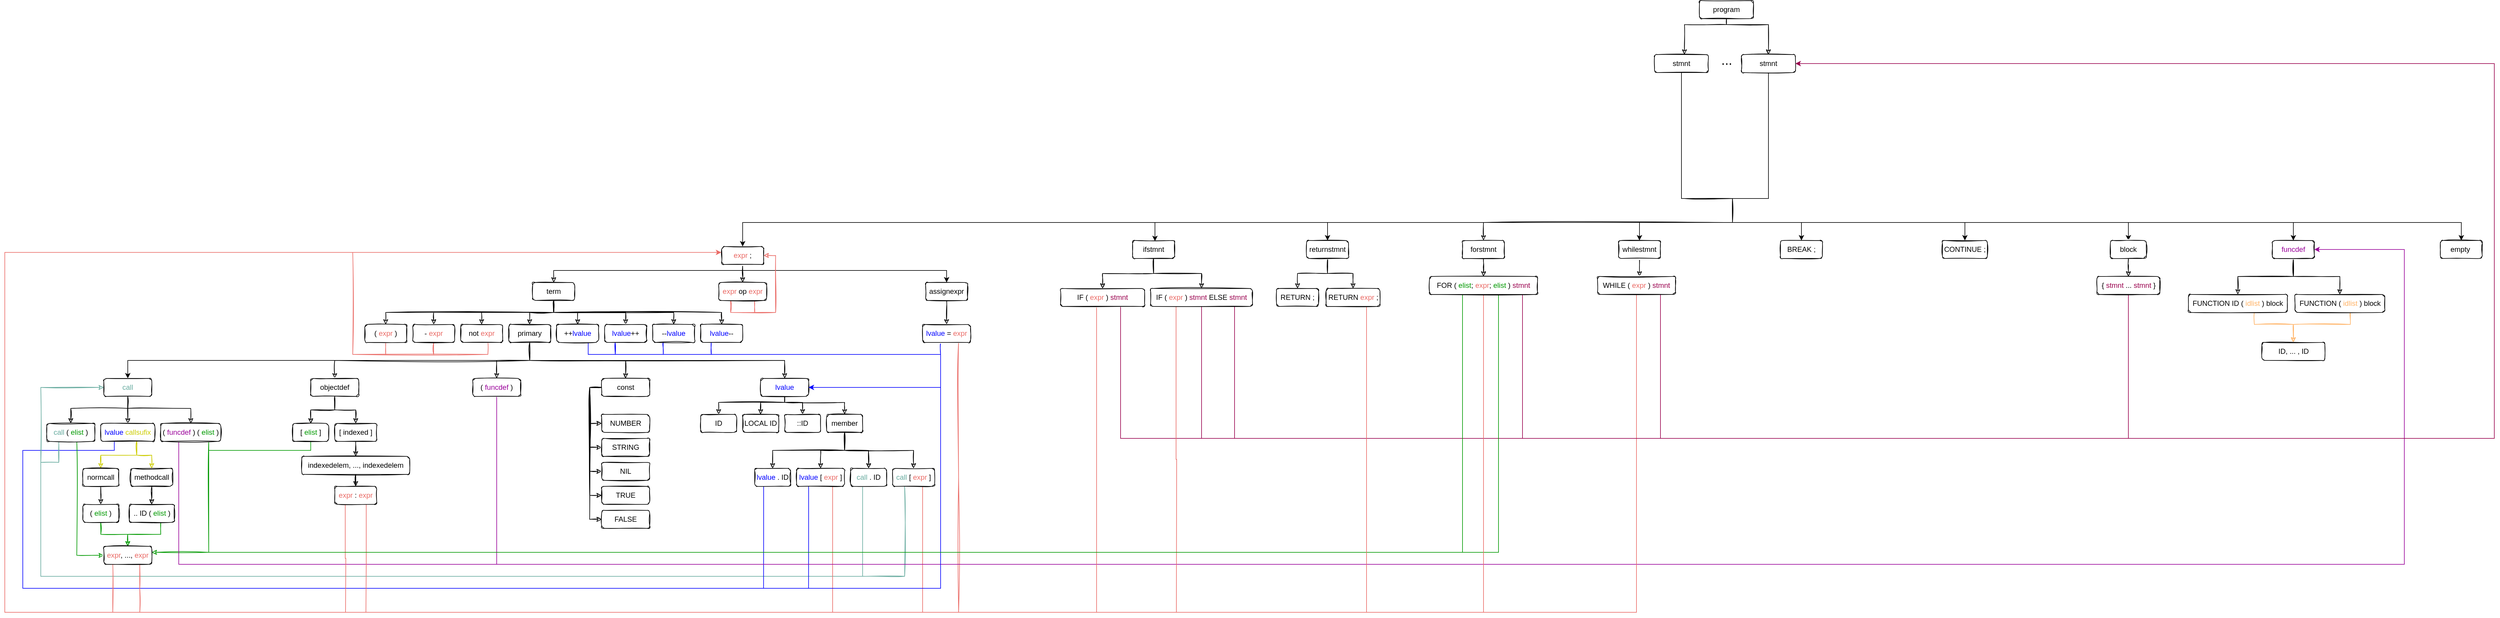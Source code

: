 <mxfile version="17.4.1" type="device"><diagram id="p8MgWfU3LA78x0pKJc8w" name="Page-1"><mxGraphModel dx="3250" dy="1381" grid="0" gridSize="10" guides="1" tooltips="1" connect="1" arrows="1" fold="1" page="0" pageScale="1" pageWidth="850" pageHeight="1100" background="none" math="0" shadow="0"><root><mxCell id="0"/><mxCell id="1" parent="0"/><mxCell id="R0ZSM7qvjjIsR51Y_YlI-4" style="edgeStyle=orthogonalEdgeStyle;rounded=0;orthogonalLoop=1;jettySize=auto;html=1;exitX=0.5;exitY=1;exitDx=0;exitDy=0;entryX=0.5;entryY=0;entryDx=0;entryDy=0;sketch=1;" parent="1" source="R0ZSM7qvjjIsR51Y_YlI-1" edge="1"><mxGeometry relative="1" as="geometry"><mxPoint x="840" y="-670" as="targetPoint"/><Array as="points"><mxPoint x="910" y="-720"/><mxPoint x="840" y="-720"/></Array></mxGeometry></mxCell><mxCell id="R0ZSM7qvjjIsR51Y_YlI-5" style="edgeStyle=orthogonalEdgeStyle;rounded=0;orthogonalLoop=1;jettySize=auto;html=1;entryX=0.5;entryY=0;entryDx=0;entryDy=0;sketch=1;" parent="1" source="R0ZSM7qvjjIsR51Y_YlI-1" target="R0ZSM7qvjjIsR51Y_YlI-3" edge="1"><mxGeometry relative="1" as="geometry"><Array as="points"><mxPoint x="910" y="-720"/><mxPoint x="980" y="-720"/></Array></mxGeometry></mxCell><mxCell id="R0ZSM7qvjjIsR51Y_YlI-1" value="program" style="rounded=1;whiteSpace=wrap;html=1;sketch=1;" parent="1" vertex="1"><mxGeometry x="865" y="-760" width="90" height="30" as="geometry"/></mxCell><mxCell id="R0ZSM7qvjjIsR51Y_YlI-7" style="edgeStyle=orthogonalEdgeStyle;rounded=0;orthogonalLoop=1;jettySize=auto;html=1;fontSize=22;entryX=0.533;entryY=0.036;entryDx=0;entryDy=0;entryPerimeter=0;" parent="1" target="R0ZSM7qvjjIsR51Y_YlI-18" edge="1"><mxGeometry relative="1" as="geometry"><mxPoint x="205" y="-380" as="targetPoint"/><mxPoint x="840" y="-430" as="sourcePoint"/><Array as="points"><mxPoint x="920" y="-430"/><mxPoint x="920" y="-390"/><mxPoint x="-43" y="-390"/></Array></mxGeometry></mxCell><mxCell id="R0ZSM7qvjjIsR51Y_YlI-21" style="edgeStyle=orthogonalEdgeStyle;rounded=0;orthogonalLoop=1;jettySize=auto;html=1;fontSize=22;entryX=0.5;entryY=0;entryDx=0;entryDy=0;" parent="1" target="R0ZSM7qvjjIsR51Y_YlI-17" edge="1"><mxGeometry relative="1" as="geometry"><mxPoint x="465" y="-380" as="targetPoint"/><mxPoint x="840" y="-430" as="sourcePoint"/><Array as="points"><mxPoint x="840" y="-430"/><mxPoint x="920" y="-430"/><mxPoint x="920" y="-390"/><mxPoint x="245" y="-390"/></Array></mxGeometry></mxCell><mxCell id="R0ZSM7qvjjIsR51Y_YlI-22" style="edgeStyle=orthogonalEdgeStyle;rounded=0;orthogonalLoop=1;jettySize=auto;html=1;entryX=0.5;entryY=0;entryDx=0;entryDy=0;fontSize=22;sketch=1;" parent="1" target="R0ZSM7qvjjIsR51Y_YlI-16" edge="1"><mxGeometry relative="1" as="geometry"><mxPoint x="840" y="-430" as="sourcePoint"/><Array as="points"><mxPoint x="840" y="-430"/><mxPoint x="920" y="-430"/><mxPoint x="920" y="-390"/><mxPoint x="505" y="-390"/></Array></mxGeometry></mxCell><mxCell id="R0ZSM7qvjjIsR51Y_YlI-23" style="edgeStyle=orthogonalEdgeStyle;rounded=0;orthogonalLoop=1;jettySize=auto;html=1;entryX=0.5;entryY=0;entryDx=0;entryDy=0;fontSize=22;exitX=0.5;exitY=1;exitDx=0;exitDy=0;" parent="1" source="R0ZSM7qvjjIsR51Y_YlI-2" target="R0ZSM7qvjjIsR51Y_YlI-15" edge="1"><mxGeometry relative="1" as="geometry"><mxPoint x="400" y="-440" as="sourcePoint"/><Array as="points"><mxPoint x="835" y="-430"/><mxPoint x="920" y="-430"/><mxPoint x="920" y="-390"/><mxPoint x="765" y="-390"/></Array></mxGeometry></mxCell><mxCell id="R0ZSM7qvjjIsR51Y_YlI-2" value="stmnt" style="rounded=1;whiteSpace=wrap;html=1;sketch=1;" parent="1" vertex="1"><mxGeometry x="790" y="-670" width="90" height="30" as="geometry"/></mxCell><mxCell id="R0ZSM7qvjjIsR51Y_YlI-8" style="edgeStyle=orthogonalEdgeStyle;rounded=0;orthogonalLoop=1;jettySize=auto;html=1;fontSize=22;entryX=0.5;entryY=0;entryDx=0;entryDy=0;" parent="1" source="R0ZSM7qvjjIsR51Y_YlI-3" target="R0ZSM7qvjjIsR51Y_YlI-9" edge="1"><mxGeometry relative="1" as="geometry"><mxPoint x="150" y="-380" as="targetPoint"/><Array as="points"><mxPoint x="980" y="-430"/><mxPoint x="920" y="-430"/><mxPoint x="920" y="-390"/><mxPoint x="-730" y="-390"/></Array></mxGeometry></mxCell><mxCell id="R0ZSM7qvjjIsR51Y_YlI-24" style="edgeStyle=orthogonalEdgeStyle;rounded=0;orthogonalLoop=1;jettySize=auto;html=1;entryX=0.5;entryY=0;entryDx=0;entryDy=0;fontSize=22;" parent="1" source="R0ZSM7qvjjIsR51Y_YlI-3" target="R0ZSM7qvjjIsR51Y_YlI-14" edge="1"><mxGeometry relative="1" as="geometry"><Array as="points"><mxPoint x="980" y="-430"/><mxPoint x="920" y="-430"/><mxPoint x="920" y="-390"/><mxPoint x="1035" y="-390"/></Array></mxGeometry></mxCell><mxCell id="R0ZSM7qvjjIsR51Y_YlI-25" style="edgeStyle=orthogonalEdgeStyle;rounded=0;orthogonalLoop=1;jettySize=auto;html=1;entryX=0.5;entryY=0;entryDx=0;entryDy=0;fontSize=22;" parent="1" source="R0ZSM7qvjjIsR51Y_YlI-3" target="R0ZSM7qvjjIsR51Y_YlI-13" edge="1"><mxGeometry relative="1" as="geometry"><Array as="points"><mxPoint x="980" y="-430"/><mxPoint x="920" y="-430"/><mxPoint x="920" y="-390"/><mxPoint x="1308" y="-390"/></Array></mxGeometry></mxCell><mxCell id="R0ZSM7qvjjIsR51Y_YlI-26" style="edgeStyle=orthogonalEdgeStyle;rounded=0;orthogonalLoop=1;jettySize=auto;html=1;entryX=0.5;entryY=0;entryDx=0;entryDy=0;fontSize=22;" parent="1" source="R0ZSM7qvjjIsR51Y_YlI-3" target="R0ZSM7qvjjIsR51Y_YlI-12" edge="1"><mxGeometry relative="1" as="geometry"><Array as="points"><mxPoint x="980" y="-430"/><mxPoint x="920" y="-430"/><mxPoint x="920" y="-390"/><mxPoint x="1580" y="-390"/></Array></mxGeometry></mxCell><mxCell id="R0ZSM7qvjjIsR51Y_YlI-27" style="edgeStyle=orthogonalEdgeStyle;rounded=0;orthogonalLoop=1;jettySize=auto;html=1;entryX=0.5;entryY=0;entryDx=0;entryDy=0;fontSize=22;" parent="1" source="R0ZSM7qvjjIsR51Y_YlI-3" target="R0ZSM7qvjjIsR51Y_YlI-11" edge="1"><mxGeometry relative="1" as="geometry"><Array as="points"><mxPoint x="980" y="-430"/><mxPoint x="920" y="-430"/><mxPoint x="920" y="-390"/><mxPoint x="2135" y="-390"/></Array></mxGeometry></mxCell><mxCell id="R0ZSM7qvjjIsR51Y_YlI-28" style="edgeStyle=orthogonalEdgeStyle;rounded=0;orthogonalLoop=1;jettySize=auto;html=1;fontSize=22;" parent="1" source="R0ZSM7qvjjIsR51Y_YlI-3" target="R0ZSM7qvjjIsR51Y_YlI-10" edge="1"><mxGeometry relative="1" as="geometry"><Array as="points"><mxPoint x="980" y="-430"/><mxPoint x="920" y="-430"/><mxPoint x="920" y="-390"/><mxPoint x="1855" y="-390"/></Array></mxGeometry></mxCell><mxCell id="R0ZSM7qvjjIsR51Y_YlI-3" value="stmnt" style="rounded=1;whiteSpace=wrap;html=1;sketch=1;" parent="1" vertex="1"><mxGeometry x="935" y="-670" width="90" height="30" as="geometry"/></mxCell><mxCell id="R0ZSM7qvjjIsR51Y_YlI-6" value="&lt;font style=&quot;font-size: 22px&quot;&gt;...&lt;/font&gt;" style="text;html=1;align=center;verticalAlign=middle;resizable=0;points=[];autosize=1;strokeColor=none;fillColor=none;sketch=1;" parent="1" vertex="1"><mxGeometry x="895" y="-670" width="30" height="20" as="geometry"/></mxCell><mxCell id="o6a23zs70CYG8X4KNzcS-19" style="edgeStyle=orthogonalEdgeStyle;rounded=0;orthogonalLoop=1;jettySize=auto;html=1;entryX=0.5;entryY=0;entryDx=0;entryDy=0;fontColor=#FFB366;strokeColor=#000000;sketch=1;" parent="1" source="R0ZSM7qvjjIsR51Y_YlI-9" target="R0ZSM7qvjjIsR51Y_YlI-29" edge="1"><mxGeometry relative="1" as="geometry"/></mxCell><mxCell id="o6a23zs70CYG8X4KNzcS-20" style="edgeStyle=orthogonalEdgeStyle;rounded=0;orthogonalLoop=1;jettySize=auto;html=1;fontColor=#FFB366;strokeColor=#000000;" parent="1" source="R0ZSM7qvjjIsR51Y_YlI-9" target="R0ZSM7qvjjIsR51Y_YlI-30" edge="1"><mxGeometry relative="1" as="geometry"><Array as="points"><mxPoint x="-730" y="-310"/><mxPoint x="-390" y="-310"/></Array></mxGeometry></mxCell><mxCell id="o6a23zs70CYG8X4KNzcS-21" style="edgeStyle=orthogonalEdgeStyle;rounded=0;orthogonalLoop=1;jettySize=auto;html=1;entryX=0.5;entryY=0;entryDx=0;entryDy=0;fontColor=#FFB366;strokeColor=#000000;sketch=1;" parent="1" source="R0ZSM7qvjjIsR51Y_YlI-9" target="R0ZSM7qvjjIsR51Y_YlI-31" edge="1"><mxGeometry relative="1" as="geometry"><Array as="points"><mxPoint x="-730" y="-310"/><mxPoint x="-1045" y="-310"/></Array></mxGeometry></mxCell><mxCell id="R0ZSM7qvjjIsR51Y_YlI-9" value="&lt;font color=&quot;#ea6b66&quot;&gt;expr &lt;/font&gt;;" style="rounded=1;whiteSpace=wrap;html=1;sketch=1;" parent="1" vertex="1"><mxGeometry x="-765" y="-350" width="70" height="30" as="geometry"/></mxCell><mxCell id="o6a23zs70CYG8X4KNzcS-8" style="edgeStyle=orthogonalEdgeStyle;rounded=0;orthogonalLoop=1;jettySize=auto;html=1;entryX=0.5;entryY=0;entryDx=0;entryDy=0;sketch=1;" parent="1" source="R0ZSM7qvjjIsR51Y_YlI-10" target="R0ZSM7qvjjIsR51Y_YlI-70" edge="1"><mxGeometry relative="1" as="geometry"/></mxCell><mxCell id="o6a23zs70CYG8X4KNzcS-9" style="edgeStyle=orthogonalEdgeStyle;rounded=0;orthogonalLoop=1;jettySize=auto;html=1;entryX=0.5;entryY=0;entryDx=0;entryDy=0;sketch=1;" parent="1" source="R0ZSM7qvjjIsR51Y_YlI-10" target="R0ZSM7qvjjIsR51Y_YlI-71" edge="1"><mxGeometry relative="1" as="geometry"/></mxCell><mxCell id="R0ZSM7qvjjIsR51Y_YlI-10" value="&lt;font color=&quot;#990099&quot;&gt;funcdef&lt;/font&gt;" style="rounded=1;whiteSpace=wrap;html=1;sketch=1;" parent="1" vertex="1"><mxGeometry x="1820" y="-360" width="70" height="30" as="geometry"/></mxCell><mxCell id="R0ZSM7qvjjIsR51Y_YlI-11" value="empty&amp;nbsp;" style="rounded=1;whiteSpace=wrap;html=1;sketch=1;" parent="1" vertex="1"><mxGeometry x="2100" y="-360" width="70" height="30" as="geometry"/></mxCell><mxCell id="o6a23zs70CYG8X4KNzcS-12" style="edgeStyle=orthogonalEdgeStyle;rounded=0;orthogonalLoop=1;jettySize=auto;html=1;entryX=0.5;entryY=0;entryDx=0;entryDy=0;fontColor=#FFB366;sketch=1;" parent="1" source="R0ZSM7qvjjIsR51Y_YlI-12" target="R0ZSM7qvjjIsR51Y_YlI-77" edge="1"><mxGeometry relative="1" as="geometry"/></mxCell><mxCell id="R0ZSM7qvjjIsR51Y_YlI-12" value="block" style="rounded=1;whiteSpace=wrap;html=1;sketch=1;" parent="1" vertex="1"><mxGeometry x="1550" y="-360" width="60" height="30" as="geometry"/></mxCell><mxCell id="R0ZSM7qvjjIsR51Y_YlI-13" value="CONTINUE ;" style="rounded=1;whiteSpace=wrap;html=1;sketch=1;" parent="1" vertex="1"><mxGeometry x="1270" y="-360" width="75" height="30" as="geometry"/></mxCell><mxCell id="R0ZSM7qvjjIsR51Y_YlI-14" value="BREAK ;" style="rounded=1;whiteSpace=wrap;html=1;sketch=1;" parent="1" vertex="1"><mxGeometry x="1000" y="-360" width="70" height="30" as="geometry"/></mxCell><mxCell id="o6a23zs70CYG8X4KNzcS-13" style="edgeStyle=orthogonalEdgeStyle;rounded=0;orthogonalLoop=1;jettySize=auto;html=1;entryX=0.538;entryY=0;entryDx=0;entryDy=0;entryPerimeter=0;fontColor=#FFB366;sketch=1;" parent="1" source="R0ZSM7qvjjIsR51Y_YlI-15" target="R0ZSM7qvjjIsR51Y_YlI-81" edge="1"><mxGeometry relative="1" as="geometry"/></mxCell><mxCell id="R0ZSM7qvjjIsR51Y_YlI-15" value="whilestmnt" style="rounded=1;whiteSpace=wrap;html=1;sketch=1;" parent="1" vertex="1"><mxGeometry x="730" y="-360" width="70" height="30" as="geometry"/></mxCell><mxCell id="o6a23zs70CYG8X4KNzcS-14" style="edgeStyle=orthogonalEdgeStyle;rounded=0;orthogonalLoop=1;jettySize=auto;html=1;entryX=0.5;entryY=0;entryDx=0;entryDy=0;fontColor=#FFB366;sketch=1;" parent="1" source="R0ZSM7qvjjIsR51Y_YlI-16" target="R0ZSM7qvjjIsR51Y_YlI-82" edge="1"><mxGeometry relative="1" as="geometry"/></mxCell><mxCell id="R0ZSM7qvjjIsR51Y_YlI-16" value="forstmnt" style="rounded=1;whiteSpace=wrap;html=1;sketch=1;" parent="1" vertex="1"><mxGeometry x="470" y="-360" width="70" height="30" as="geometry"/></mxCell><mxCell id="o6a23zs70CYG8X4KNzcS-15" style="edgeStyle=orthogonalEdgeStyle;rounded=0;orthogonalLoop=1;jettySize=auto;html=1;entryX=0.5;entryY=0;entryDx=0;entryDy=0;fontColor=#FFB366;sketch=1;" parent="1" source="R0ZSM7qvjjIsR51Y_YlI-17" target="R0ZSM7qvjjIsR51Y_YlI-83" edge="1"><mxGeometry relative="1" as="geometry"/></mxCell><mxCell id="o6a23zs70CYG8X4KNzcS-16" style="edgeStyle=orthogonalEdgeStyle;rounded=0;orthogonalLoop=1;jettySize=auto;html=1;entryX=0.5;entryY=0;entryDx=0;entryDy=0;fontColor=#FFB366;strokeColor=#000000;sketch=1;" parent="1" source="R0ZSM7qvjjIsR51Y_YlI-17" target="R0ZSM7qvjjIsR51Y_YlI-84" edge="1"><mxGeometry relative="1" as="geometry"/></mxCell><mxCell id="R0ZSM7qvjjIsR51Y_YlI-17" value="returnstmnt" style="rounded=1;whiteSpace=wrap;html=1;sketch=1;" parent="1" vertex="1"><mxGeometry x="210" y="-360" width="70" height="30" as="geometry"/></mxCell><mxCell id="o6a23zs70CYG8X4KNzcS-17" style="edgeStyle=orthogonalEdgeStyle;rounded=0;orthogonalLoop=1;jettySize=auto;html=1;entryX=0.5;entryY=0;entryDx=0;entryDy=0;fontColor=#FFB366;strokeColor=#000000;sketch=1;" parent="1" source="R0ZSM7qvjjIsR51Y_YlI-18" target="R0ZSM7qvjjIsR51Y_YlI-79" edge="1"><mxGeometry relative="1" as="geometry"/></mxCell><mxCell id="o6a23zs70CYG8X4KNzcS-18" style="edgeStyle=orthogonalEdgeStyle;rounded=0;orthogonalLoop=1;jettySize=auto;html=1;entryX=0.5;entryY=0;entryDx=0;entryDy=0;fontColor=#FFB366;strokeColor=#000000;sketch=1;" parent="1" source="R0ZSM7qvjjIsR51Y_YlI-18" target="R0ZSM7qvjjIsR51Y_YlI-80" edge="1"><mxGeometry relative="1" as="geometry"/></mxCell><mxCell id="R0ZSM7qvjjIsR51Y_YlI-18" value="ifstmnt" style="rounded=1;whiteSpace=wrap;html=1;sketch=1;" parent="1" vertex="1"><mxGeometry x="-80" y="-360" width="70" height="30" as="geometry"/></mxCell><mxCell id="o6a23zs70CYG8X4KNzcS-101" style="edgeStyle=orthogonalEdgeStyle;rounded=0;orthogonalLoop=1;jettySize=auto;html=1;exitX=0.25;exitY=1;exitDx=0;exitDy=0;entryX=1;entryY=0.5;entryDx=0;entryDy=0;fontColor=#EA6B66;startArrow=none;startFill=0;endArrow=classic;endFill=1;strokeColor=#EA6B66;sketch=1;" parent="1" source="R0ZSM7qvjjIsR51Y_YlI-29" target="R0ZSM7qvjjIsR51Y_YlI-9" edge="1"><mxGeometry relative="1" as="geometry"><Array as="points"><mxPoint x="-750" y="-240"/><mxPoint x="-675" y="-240"/><mxPoint x="-675" y="-335"/></Array></mxGeometry></mxCell><mxCell id="o6a23zs70CYG8X4KNzcS-102" style="edgeStyle=orthogonalEdgeStyle;rounded=0;orthogonalLoop=1;jettySize=auto;html=1;exitX=0.75;exitY=1;exitDx=0;exitDy=0;fontColor=#EA6B66;startArrow=none;startFill=0;endArrow=none;endFill=0;strokeColor=#EA6B66;sketch=1;" parent="1" source="R0ZSM7qvjjIsR51Y_YlI-29" edge="1"><mxGeometry relative="1" as="geometry"><mxPoint x="-709.837" y="-240" as="targetPoint"/></mxGeometry></mxCell><mxCell id="R0ZSM7qvjjIsR51Y_YlI-29" value="&lt;font color=&quot;#ea6b66&quot;&gt;expr &lt;/font&gt;op &lt;font color=&quot;#ea6b66&quot;&gt;expr&lt;/font&gt;" style="rounded=1;whiteSpace=wrap;html=1;sketch=1;" parent="1" vertex="1"><mxGeometry x="-770" y="-290" width="80" height="30" as="geometry"/></mxCell><mxCell id="o6a23zs70CYG8X4KNzcS-22" style="edgeStyle=orthogonalEdgeStyle;rounded=0;orthogonalLoop=1;jettySize=auto;html=1;entryX=0.5;entryY=0;entryDx=0;entryDy=0;fontColor=#FFB366;strokeColor=#000000;sketch=1;" parent="1" source="R0ZSM7qvjjIsR51Y_YlI-30" target="R0ZSM7qvjjIsR51Y_YlI-42" edge="1"><mxGeometry relative="1" as="geometry"/></mxCell><mxCell id="R0ZSM7qvjjIsR51Y_YlI-30" value="assignexpr" style="rounded=1;whiteSpace=wrap;html=1;sketch=1;" parent="1" vertex="1"><mxGeometry x="-425" y="-290" width="70" height="30" as="geometry"/></mxCell><mxCell id="o6a23zs70CYG8X4KNzcS-23" style="edgeStyle=orthogonalEdgeStyle;rounded=0;orthogonalLoop=1;jettySize=auto;html=1;entryX=0.5;entryY=0;entryDx=0;entryDy=0;fontColor=#FFB366;strokeColor=#000000;sketch=1;" parent="1" source="R0ZSM7qvjjIsR51Y_YlI-31" target="R0ZSM7qvjjIsR51Y_YlI-34" edge="1"><mxGeometry relative="1" as="geometry"><Array as="points"><mxPoint x="-1045" y="-240"/><mxPoint x="-765" y="-240"/></Array></mxGeometry></mxCell><mxCell id="o6a23zs70CYG8X4KNzcS-24" style="edgeStyle=orthogonalEdgeStyle;rounded=0;orthogonalLoop=1;jettySize=auto;html=1;entryX=0.5;entryY=0;entryDx=0;entryDy=0;fontColor=#FFB366;strokeColor=#000000;sketch=1;" parent="1" source="R0ZSM7qvjjIsR51Y_YlI-31" target="R0ZSM7qvjjIsR51Y_YlI-35" edge="1"><mxGeometry relative="1" as="geometry"><Array as="points"><mxPoint x="-1045" y="-240"/><mxPoint x="-845" y="-240"/></Array></mxGeometry></mxCell><mxCell id="o6a23zs70CYG8X4KNzcS-25" style="edgeStyle=orthogonalEdgeStyle;rounded=0;orthogonalLoop=1;jettySize=auto;html=1;entryX=0.5;entryY=0;entryDx=0;entryDy=0;fontColor=#FFB366;strokeColor=#000000;sketch=1;" parent="1" source="R0ZSM7qvjjIsR51Y_YlI-31" target="R0ZSM7qvjjIsR51Y_YlI-36" edge="1"><mxGeometry relative="1" as="geometry"><Array as="points"><mxPoint x="-1045" y="-240"/><mxPoint x="-925" y="-240"/></Array></mxGeometry></mxCell><mxCell id="o6a23zs70CYG8X4KNzcS-26" style="edgeStyle=orthogonalEdgeStyle;rounded=0;orthogonalLoop=1;jettySize=auto;html=1;entryX=0.5;entryY=0;entryDx=0;entryDy=0;fontColor=#FFB366;strokeColor=#000000;sketch=1;" parent="1" source="R0ZSM7qvjjIsR51Y_YlI-31" target="R0ZSM7qvjjIsR51Y_YlI-37" edge="1"><mxGeometry relative="1" as="geometry"/></mxCell><mxCell id="o6a23zs70CYG8X4KNzcS-27" style="edgeStyle=orthogonalEdgeStyle;rounded=0;orthogonalLoop=1;jettySize=auto;html=1;entryX=0.5;entryY=0;entryDx=0;entryDy=0;fontColor=#FFB366;strokeColor=#000000;sketch=1;" parent="1" source="R0ZSM7qvjjIsR51Y_YlI-31" target="R0ZSM7qvjjIsR51Y_YlI-33" edge="1"><mxGeometry relative="1" as="geometry"/></mxCell><mxCell id="o6a23zs70CYG8X4KNzcS-28" style="edgeStyle=orthogonalEdgeStyle;rounded=0;orthogonalLoop=1;jettySize=auto;html=1;entryX=0.5;entryY=0;entryDx=0;entryDy=0;fontColor=#FFB366;strokeColor=#000000;sketch=1;" parent="1" source="R0ZSM7qvjjIsR51Y_YlI-31" target="R0ZSM7qvjjIsR51Y_YlI-38" edge="1"><mxGeometry relative="1" as="geometry"><Array as="points"><mxPoint x="-1045" y="-240"/><mxPoint x="-1165" y="-240"/></Array></mxGeometry></mxCell><mxCell id="o6a23zs70CYG8X4KNzcS-29" style="edgeStyle=orthogonalEdgeStyle;rounded=0;orthogonalLoop=1;jettySize=auto;html=1;entryX=0.5;entryY=0;entryDx=0;entryDy=0;fontColor=#FFB366;strokeColor=#000000;sketch=1;" parent="1" source="R0ZSM7qvjjIsR51Y_YlI-31" target="R0ZSM7qvjjIsR51Y_YlI-39" edge="1"><mxGeometry relative="1" as="geometry"><Array as="points"><mxPoint x="-1045" y="-240"/><mxPoint x="-1245" y="-240"/></Array></mxGeometry></mxCell><mxCell id="o6a23zs70CYG8X4KNzcS-30" style="edgeStyle=orthogonalEdgeStyle;rounded=0;orthogonalLoop=1;jettySize=auto;html=1;entryX=0.5;entryY=0;entryDx=0;entryDy=0;fontColor=#FFB366;strokeColor=#000000;sketch=1;" parent="1" source="R0ZSM7qvjjIsR51Y_YlI-31" target="R0ZSM7qvjjIsR51Y_YlI-40" edge="1"><mxGeometry relative="1" as="geometry"><Array as="points"><mxPoint x="-1045" y="-240"/><mxPoint x="-1325" y="-240"/></Array></mxGeometry></mxCell><mxCell id="R0ZSM7qvjjIsR51Y_YlI-31" value="term" style="rounded=1;whiteSpace=wrap;html=1;sketch=1;" parent="1" vertex="1"><mxGeometry x="-1080" y="-290" width="70" height="30" as="geometry"/></mxCell><mxCell id="o6a23zs70CYG8X4KNzcS-31" style="edgeStyle=orthogonalEdgeStyle;rounded=0;orthogonalLoop=1;jettySize=auto;html=1;entryX=0.5;entryY=0;entryDx=0;entryDy=0;fontColor=#FFB366;strokeColor=#000000;sketch=1;" parent="1" source="R0ZSM7qvjjIsR51Y_YlI-33" target="R0ZSM7qvjjIsR51Y_YlI-44" edge="1"><mxGeometry relative="1" as="geometry"/></mxCell><mxCell id="o6a23zs70CYG8X4KNzcS-32" style="edgeStyle=orthogonalEdgeStyle;rounded=0;orthogonalLoop=1;jettySize=auto;html=1;entryX=0.5;entryY=0;entryDx=0;entryDy=0;fontColor=#FFB366;strokeColor=#000000;sketch=1;" parent="1" source="R0ZSM7qvjjIsR51Y_YlI-33" target="R0ZSM7qvjjIsR51Y_YlI-43" edge="1"><mxGeometry relative="1" as="geometry"><Array as="points"><mxPoint x="-1085" y="-160"/><mxPoint x="-925" y="-160"/></Array></mxGeometry></mxCell><mxCell id="o6a23zs70CYG8X4KNzcS-33" style="edgeStyle=orthogonalEdgeStyle;rounded=0;orthogonalLoop=1;jettySize=auto;html=1;entryX=0.5;entryY=0;entryDx=0;entryDy=0;fontColor=#FFB366;strokeColor=#000000;sketch=1;" parent="1" source="R0ZSM7qvjjIsR51Y_YlI-33" target="R0ZSM7qvjjIsR51Y_YlI-47" edge="1"><mxGeometry relative="1" as="geometry"><Array as="points"><mxPoint x="-1085" y="-160"/><mxPoint x="-660" y="-160"/></Array></mxGeometry></mxCell><mxCell id="o6a23zs70CYG8X4KNzcS-34" style="edgeStyle=orthogonalEdgeStyle;rounded=0;orthogonalLoop=1;jettySize=auto;html=1;entryX=0.5;entryY=0;entryDx=0;entryDy=0;fontColor=#FFB366;strokeColor=#000000;sketch=1;" parent="1" source="R0ZSM7qvjjIsR51Y_YlI-33" target="R0ZSM7qvjjIsR51Y_YlI-45" edge="1"><mxGeometry relative="1" as="geometry"><Array as="points"><mxPoint x="-1085" y="-160"/><mxPoint x="-1410" y="-160"/></Array></mxGeometry></mxCell><mxCell id="o6a23zs70CYG8X4KNzcS-35" style="edgeStyle=orthogonalEdgeStyle;rounded=0;orthogonalLoop=1;jettySize=auto;html=1;entryX=0.5;entryY=0;entryDx=0;entryDy=0;fontColor=#FFB366;strokeColor=#000000;" parent="1" source="R0ZSM7qvjjIsR51Y_YlI-33" target="R0ZSM7qvjjIsR51Y_YlI-46" edge="1"><mxGeometry relative="1" as="geometry"><Array as="points"><mxPoint x="-1085" y="-160"/><mxPoint x="-1755" y="-160"/></Array></mxGeometry></mxCell><mxCell id="R0ZSM7qvjjIsR51Y_YlI-33" value="primary" style="rounded=1;whiteSpace=wrap;html=1;sketch=1;" parent="1" vertex="1"><mxGeometry x="-1120" y="-220" width="70" height="30" as="geometry"/></mxCell><mxCell id="o6a23zs70CYG8X4KNzcS-82" style="edgeStyle=orthogonalEdgeStyle;rounded=0;orthogonalLoop=1;jettySize=auto;html=1;exitX=0.25;exitY=1;exitDx=0;exitDy=0;fontColor=#0000FF;endArrow=none;endFill=0;strokeColor=#0000FF;sketch=1;" parent="1" source="R0ZSM7qvjjIsR51Y_YlI-34" edge="1"><mxGeometry relative="1" as="geometry"><mxPoint x="-782.348" y="-170" as="targetPoint"/></mxGeometry></mxCell><mxCell id="R0ZSM7qvjjIsR51Y_YlI-34" value="&lt;font color=&quot;#0000ff&quot;&gt;lvalue&lt;/font&gt;--" style="rounded=1;whiteSpace=wrap;html=1;sketch=1;" parent="1" vertex="1"><mxGeometry x="-800" y="-220" width="70" height="30" as="geometry"/></mxCell><mxCell id="o6a23zs70CYG8X4KNzcS-81" style="edgeStyle=orthogonalEdgeStyle;rounded=0;orthogonalLoop=1;jettySize=auto;html=1;exitX=0.25;exitY=1;exitDx=0;exitDy=0;fontColor=#0000FF;endArrow=none;endFill=0;strokeColor=#0000FF;sketch=1;" parent="1" source="R0ZSM7qvjjIsR51Y_YlI-35" edge="1"><mxGeometry relative="1" as="geometry"><mxPoint x="-862.348" y="-170" as="targetPoint"/></mxGeometry></mxCell><mxCell id="R0ZSM7qvjjIsR51Y_YlI-35" value="--&lt;font color=&quot;#0000ff&quot;&gt;lvalue&lt;/font&gt;" style="rounded=1;whiteSpace=wrap;html=1;sketch=1;" parent="1" vertex="1"><mxGeometry x="-880" y="-220" width="70" height="30" as="geometry"/></mxCell><mxCell id="o6a23zs70CYG8X4KNzcS-80" style="edgeStyle=orthogonalEdgeStyle;rounded=0;orthogonalLoop=1;jettySize=auto;html=1;exitX=0.25;exitY=1;exitDx=0;exitDy=0;fontColor=#0000FF;endArrow=none;endFill=0;strokeColor=#0000FF;sketch=1;" parent="1" source="R0ZSM7qvjjIsR51Y_YlI-36" edge="1"><mxGeometry relative="1" as="geometry"><mxPoint x="-942.348" y="-170" as="targetPoint"/></mxGeometry></mxCell><mxCell id="R0ZSM7qvjjIsR51Y_YlI-36" value="&lt;font color=&quot;#0000ff&quot;&gt;lvalue&lt;/font&gt;++" style="rounded=1;whiteSpace=wrap;html=1;sketch=1;" parent="1" vertex="1"><mxGeometry x="-960" y="-220" width="70" height="30" as="geometry"/></mxCell><mxCell id="o6a23zs70CYG8X4KNzcS-79" style="edgeStyle=orthogonalEdgeStyle;rounded=0;orthogonalLoop=1;jettySize=auto;html=1;exitX=0.75;exitY=1;exitDx=0;exitDy=0;fontColor=#0000FF;endArrow=none;endFill=0;strokeColor=#0000FF;sketch=0;" parent="1" source="R0ZSM7qvjjIsR51Y_YlI-37" edge="1"><mxGeometry relative="1" as="geometry"><mxPoint x="-400" y="-130" as="targetPoint"/><Array as="points"><mxPoint x="-987" y="-170"/><mxPoint x="-400" y="-170"/><mxPoint x="-400" y="-110"/></Array></mxGeometry></mxCell><mxCell id="R0ZSM7qvjjIsR51Y_YlI-37" value="++&lt;font color=&quot;#0000ff&quot;&gt;lvalue&lt;/font&gt;" style="rounded=1;whiteSpace=wrap;html=1;sketch=1;" parent="1" vertex="1"><mxGeometry x="-1040" y="-220" width="70" height="30" as="geometry"/></mxCell><mxCell id="o6a23zs70CYG8X4KNzcS-105" style="edgeStyle=orthogonalEdgeStyle;rounded=0;orthogonalLoop=1;jettySize=auto;html=1;exitX=0.647;exitY=0.984;exitDx=0;exitDy=0;fontColor=#EA6B66;startArrow=none;startFill=0;endArrow=none;endFill=0;strokeColor=#EA6B66;exitPerimeter=0;jumpSize=0;sketch=1;" parent="1" source="R0ZSM7qvjjIsR51Y_YlI-38" edge="1"><mxGeometry relative="1" as="geometry"><mxPoint x="-1380" y="-340" as="targetPoint"/><Array as="points"><mxPoint x="-1155" y="-170"/></Array></mxGeometry></mxCell><mxCell id="R0ZSM7qvjjIsR51Y_YlI-38" value="not &lt;font color=&quot;#ea6b66&quot;&gt;expr&lt;/font&gt;" style="rounded=1;whiteSpace=wrap;html=1;sketch=1;" parent="1" vertex="1"><mxGeometry x="-1200" y="-220" width="70" height="30" as="geometry"/></mxCell><mxCell id="o6a23zs70CYG8X4KNzcS-104" style="edgeStyle=orthogonalEdgeStyle;rounded=0;orthogonalLoop=1;jettySize=auto;html=1;exitX=0.5;exitY=1;exitDx=0;exitDy=0;fontColor=#EA6B66;startArrow=none;startFill=0;endArrow=none;endFill=0;strokeColor=#EA6B66;sketch=1;" parent="1" source="R0ZSM7qvjjIsR51Y_YlI-39" edge="1"><mxGeometry relative="1" as="geometry"><mxPoint x="-1245.077" y="-170" as="targetPoint"/></mxGeometry></mxCell><mxCell id="R0ZSM7qvjjIsR51Y_YlI-39" value="- &lt;font color=&quot;#ea6b66&quot;&gt;expr&lt;/font&gt;" style="rounded=1;whiteSpace=wrap;html=1;sketch=1;" parent="1" vertex="1"><mxGeometry x="-1280" y="-220" width="70" height="30" as="geometry"/></mxCell><mxCell id="o6a23zs70CYG8X4KNzcS-103" style="edgeStyle=orthogonalEdgeStyle;rounded=0;orthogonalLoop=1;jettySize=auto;html=1;exitX=0.5;exitY=1;exitDx=0;exitDy=0;fontColor=#EA6B66;startArrow=none;startFill=0;endArrow=none;endFill=0;strokeColor=#EA6B66;sketch=1;" parent="1" source="R0ZSM7qvjjIsR51Y_YlI-40" edge="1"><mxGeometry relative="1" as="geometry"><mxPoint x="-1325.077" y="-170" as="targetPoint"/></mxGeometry></mxCell><mxCell id="R0ZSM7qvjjIsR51Y_YlI-40" value="( &lt;font color=&quot;#ea6b66&quot;&gt;expr &lt;/font&gt;)" style="rounded=1;whiteSpace=wrap;html=1;sketch=1;" parent="1" vertex="1"><mxGeometry x="-1360" y="-220" width="70" height="30" as="geometry"/></mxCell><mxCell id="o6a23zs70CYG8X4KNzcS-83" style="edgeStyle=orthogonalEdgeStyle;rounded=0;orthogonalLoop=1;jettySize=auto;html=1;exitX=0.25;exitY=1;exitDx=0;exitDy=0;fontColor=#0000FF;endArrow=none;endFill=0;strokeColor=#0000FF;sketch=1;" parent="1" source="R0ZSM7qvjjIsR51Y_YlI-42" edge="1"><mxGeometry relative="1" as="geometry"><mxPoint x="-400" y="-170" as="targetPoint"/><Array as="points"><mxPoint x="-400" y="-190"/><mxPoint x="-400" y="-170"/></Array></mxGeometry></mxCell><mxCell id="o6a23zs70CYG8X4KNzcS-95" style="edgeStyle=orthogonalEdgeStyle;rounded=0;orthogonalLoop=1;jettySize=auto;html=1;exitX=0.75;exitY=1;exitDx=0;exitDy=0;fontColor=#EA6B66;endArrow=none;endFill=0;strokeColor=#EA6B66;sketch=1;" parent="1" source="R0ZSM7qvjjIsR51Y_YlI-42" edge="1"><mxGeometry relative="1" as="geometry"><mxPoint x="-370" y="260" as="targetPoint"/></mxGeometry></mxCell><mxCell id="R0ZSM7qvjjIsR51Y_YlI-42" value="&lt;font color=&quot;#0000ff&quot;&gt;lvalue &lt;/font&gt;= &lt;font color=&quot;#ea6b66&quot;&gt;expr&lt;/font&gt;" style="rounded=1;whiteSpace=wrap;html=1;sketch=1;" parent="1" vertex="1"><mxGeometry x="-430" y="-220" width="80" height="30" as="geometry"/></mxCell><mxCell id="o6a23zs70CYG8X4KNzcS-50" style="edgeStyle=orthogonalEdgeStyle;rounded=0;orthogonalLoop=1;jettySize=auto;html=1;entryX=0;entryY=0.5;entryDx=0;entryDy=0;fontColor=#009900;strokeColor=#000000;sketch=1;" parent="1" source="R0ZSM7qvjjIsR51Y_YlI-43" target="R0ZSM7qvjjIsR51Y_YlI-72" edge="1"><mxGeometry relative="1" as="geometry"><Array as="points"><mxPoint x="-985" y="-115"/><mxPoint x="-985" y="105"/></Array></mxGeometry></mxCell><mxCell id="o6a23zs70CYG8X4KNzcS-51" style="edgeStyle=orthogonalEdgeStyle;rounded=0;orthogonalLoop=1;jettySize=auto;html=1;entryX=0;entryY=0.5;entryDx=0;entryDy=0;fontColor=#009900;strokeColor=#000000;sketch=1;" parent="1" source="R0ZSM7qvjjIsR51Y_YlI-43" target="R0ZSM7qvjjIsR51Y_YlI-76" edge="1"><mxGeometry relative="1" as="geometry"><Array as="points"><mxPoint x="-985" y="-115"/><mxPoint x="-985" y="-55"/></Array></mxGeometry></mxCell><mxCell id="o6a23zs70CYG8X4KNzcS-52" style="edgeStyle=orthogonalEdgeStyle;rounded=0;orthogonalLoop=1;jettySize=auto;html=1;entryX=0;entryY=0.5;entryDx=0;entryDy=0;fontColor=#009900;strokeColor=#000000;sketch=1;" parent="1" source="R0ZSM7qvjjIsR51Y_YlI-43" target="R0ZSM7qvjjIsR51Y_YlI-75" edge="1"><mxGeometry relative="1" as="geometry"><Array as="points"><mxPoint x="-985" y="-115"/><mxPoint x="-985" y="-15"/></Array></mxGeometry></mxCell><mxCell id="o6a23zs70CYG8X4KNzcS-53" style="edgeStyle=orthogonalEdgeStyle;rounded=0;orthogonalLoop=1;jettySize=auto;html=1;entryX=0;entryY=0.5;entryDx=0;entryDy=0;fontColor=#009900;strokeColor=#000000;sketch=1;" parent="1" source="R0ZSM7qvjjIsR51Y_YlI-43" target="R0ZSM7qvjjIsR51Y_YlI-74" edge="1"><mxGeometry relative="1" as="geometry"><Array as="points"><mxPoint x="-985" y="-115"/><mxPoint x="-985" y="25"/></Array></mxGeometry></mxCell><mxCell id="o6a23zs70CYG8X4KNzcS-54" style="edgeStyle=orthogonalEdgeStyle;rounded=0;orthogonalLoop=1;jettySize=auto;html=1;entryX=0;entryY=0.5;entryDx=0;entryDy=0;fontColor=#009900;strokeColor=#000000;sketch=1;" parent="1" source="R0ZSM7qvjjIsR51Y_YlI-43" target="R0ZSM7qvjjIsR51Y_YlI-73" edge="1"><mxGeometry relative="1" as="geometry"><Array as="points"><mxPoint x="-985" y="-115"/><mxPoint x="-985" y="65"/></Array></mxGeometry></mxCell><mxCell id="R0ZSM7qvjjIsR51Y_YlI-43" value="const" style="rounded=1;whiteSpace=wrap;html=1;sketch=1;" parent="1" vertex="1"><mxGeometry x="-965" y="-130" width="80" height="30" as="geometry"/></mxCell><mxCell id="o6a23zs70CYG8X4KNzcS-77" style="edgeStyle=orthogonalEdgeStyle;rounded=0;orthogonalLoop=1;jettySize=auto;html=1;fontColor=#990099;endArrow=none;endFill=0;strokeColor=#990099;" parent="1" source="R0ZSM7qvjjIsR51Y_YlI-44" edge="1"><mxGeometry relative="1" as="geometry"><mxPoint x="-1140" y="180" as="targetPoint"/><Array as="points"><mxPoint x="-1140" y="180"/><mxPoint x="-1140" y="180"/></Array></mxGeometry></mxCell><mxCell id="R0ZSM7qvjjIsR51Y_YlI-44" value="( &lt;font color=&quot;#990099&quot;&gt;funcdef &lt;/font&gt;)" style="rounded=1;whiteSpace=wrap;html=1;sketch=1;" parent="1" vertex="1"><mxGeometry x="-1180" y="-130" width="80" height="30" as="geometry"/></mxCell><mxCell id="o6a23zs70CYG8X4KNzcS-46" style="edgeStyle=orthogonalEdgeStyle;rounded=0;orthogonalLoop=1;jettySize=auto;html=1;entryX=0.5;entryY=0;entryDx=0;entryDy=0;fontColor=#009900;strokeColor=#000000;sketch=1;" parent="1" source="R0ZSM7qvjjIsR51Y_YlI-45" target="R0ZSM7qvjjIsR51Y_YlI-65" edge="1"><mxGeometry relative="1" as="geometry"/></mxCell><mxCell id="o6a23zs70CYG8X4KNzcS-47" style="edgeStyle=orthogonalEdgeStyle;rounded=0;orthogonalLoop=1;jettySize=auto;html=1;entryX=0.5;entryY=0;entryDx=0;entryDy=0;fontColor=#009900;strokeColor=#000000;sketch=1;" parent="1" source="R0ZSM7qvjjIsR51Y_YlI-45" target="R0ZSM7qvjjIsR51Y_YlI-66" edge="1"><mxGeometry relative="1" as="geometry"/></mxCell><mxCell id="R0ZSM7qvjjIsR51Y_YlI-45" value="objectdef" style="rounded=1;whiteSpace=wrap;html=1;sketch=1;" parent="1" vertex="1"><mxGeometry x="-1450" y="-130" width="80" height="30" as="geometry"/></mxCell><mxCell id="o6a23zs70CYG8X4KNzcS-36" style="edgeStyle=orthogonalEdgeStyle;rounded=0;orthogonalLoop=1;jettySize=auto;html=1;entryX=0.5;entryY=0;entryDx=0;entryDy=0;fontColor=#FFB366;strokeColor=#000000;sketch=1;" parent="1" source="R0ZSM7qvjjIsR51Y_YlI-46" target="R0ZSM7qvjjIsR51Y_YlI-59" edge="1"><mxGeometry relative="1" as="geometry"><Array as="points"><mxPoint x="-1755" y="-80"/><mxPoint x="-1850" y="-80"/></Array></mxGeometry></mxCell><mxCell id="o6a23zs70CYG8X4KNzcS-37" style="edgeStyle=orthogonalEdgeStyle;rounded=0;orthogonalLoop=1;jettySize=auto;html=1;entryX=0.5;entryY=0;entryDx=0;entryDy=0;fontColor=#FFB366;strokeColor=#000000;sketch=1;" parent="1" source="R0ZSM7qvjjIsR51Y_YlI-46" target="R0ZSM7qvjjIsR51Y_YlI-58" edge="1"><mxGeometry relative="1" as="geometry"/></mxCell><mxCell id="o6a23zs70CYG8X4KNzcS-38" style="edgeStyle=orthogonalEdgeStyle;rounded=0;orthogonalLoop=1;jettySize=auto;html=1;entryX=0.5;entryY=0;entryDx=0;entryDy=0;fontColor=#FFB366;strokeColor=#000000;sketch=1;" parent="1" source="R0ZSM7qvjjIsR51Y_YlI-46" target="R0ZSM7qvjjIsR51Y_YlI-57" edge="1"><mxGeometry relative="1" as="geometry"><Array as="points"><mxPoint x="-1755" y="-80"/><mxPoint x="-1650" y="-80"/></Array></mxGeometry></mxCell><mxCell id="R0ZSM7qvjjIsR51Y_YlI-46" value="&lt;font color=&quot;#67ab9f&quot;&gt;call&lt;/font&gt;" style="rounded=1;whiteSpace=wrap;html=1;sketch=1;" parent="1" vertex="1"><mxGeometry x="-1795" y="-130" width="80" height="30" as="geometry"/></mxCell><mxCell id="o6a23zs70CYG8X4KNzcS-55" style="edgeStyle=orthogonalEdgeStyle;rounded=0;orthogonalLoop=1;jettySize=auto;html=1;entryX=0.5;entryY=0;entryDx=0;entryDy=0;fontColor=#009900;strokeColor=#000000;sketch=1;" parent="1" source="R0ZSM7qvjjIsR51Y_YlI-47" target="R0ZSM7qvjjIsR51Y_YlI-51" edge="1"><mxGeometry relative="1" as="geometry"><Array as="points"><mxPoint x="-660" y="-90"/><mxPoint x="-770" y="-90"/></Array></mxGeometry></mxCell><mxCell id="o6a23zs70CYG8X4KNzcS-56" style="edgeStyle=orthogonalEdgeStyle;rounded=0;orthogonalLoop=1;jettySize=auto;html=1;entryX=0.5;entryY=0;entryDx=0;entryDy=0;fontColor=#009900;strokeColor=#000000;sketch=1;" parent="1" source="R0ZSM7qvjjIsR51Y_YlI-47" target="R0ZSM7qvjjIsR51Y_YlI-50" edge="1"><mxGeometry relative="1" as="geometry"><Array as="points"><mxPoint x="-660" y="-90"/><mxPoint x="-700" y="-90"/></Array></mxGeometry></mxCell><mxCell id="o6a23zs70CYG8X4KNzcS-57" style="edgeStyle=orthogonalEdgeStyle;rounded=0;orthogonalLoop=1;jettySize=auto;html=1;entryX=0.5;entryY=0;entryDx=0;entryDy=0;fontColor=#009900;strokeColor=#000000;sketch=1;" parent="1" source="R0ZSM7qvjjIsR51Y_YlI-47" target="R0ZSM7qvjjIsR51Y_YlI-49" edge="1"><mxGeometry relative="1" as="geometry"><Array as="points"><mxPoint x="-660" y="-90"/><mxPoint x="-630" y="-90"/></Array></mxGeometry></mxCell><mxCell id="o6a23zs70CYG8X4KNzcS-58" style="edgeStyle=orthogonalEdgeStyle;rounded=0;orthogonalLoop=1;jettySize=auto;html=1;entryX=0.5;entryY=0;entryDx=0;entryDy=0;fontColor=#009900;strokeColor=#000000;sketch=1;" parent="1" source="R0ZSM7qvjjIsR51Y_YlI-47" target="R0ZSM7qvjjIsR51Y_YlI-48" edge="1"><mxGeometry relative="1" as="geometry"><Array as="points"><mxPoint x="-660" y="-90"/><mxPoint x="-560" y="-90"/></Array></mxGeometry></mxCell><mxCell id="R0ZSM7qvjjIsR51Y_YlI-47" value="&lt;font color=&quot;#0000ff&quot;&gt;lvalue&lt;/font&gt;" style="rounded=1;whiteSpace=wrap;html=1;sketch=1;" parent="1" vertex="1"><mxGeometry x="-700" y="-130" width="80" height="30" as="geometry"/></mxCell><mxCell id="o6a23zs70CYG8X4KNzcS-59" style="edgeStyle=orthogonalEdgeStyle;rounded=0;orthogonalLoop=1;jettySize=auto;html=1;entryX=0.5;entryY=0;entryDx=0;entryDy=0;fontColor=#009900;strokeColor=#000000;sketch=1;" parent="1" source="R0ZSM7qvjjIsR51Y_YlI-48" target="R0ZSM7qvjjIsR51Y_YlI-55" edge="1"><mxGeometry relative="1" as="geometry"><Array as="points"><mxPoint x="-560" y="-10"/><mxPoint x="-600" y="-10"/></Array></mxGeometry></mxCell><mxCell id="o6a23zs70CYG8X4KNzcS-60" style="edgeStyle=orthogonalEdgeStyle;rounded=0;orthogonalLoop=1;jettySize=auto;html=1;entryX=0.5;entryY=0;entryDx=0;entryDy=0;fontColor=#009900;strokeColor=#000000;sketch=1;" parent="1" source="R0ZSM7qvjjIsR51Y_YlI-48" target="R0ZSM7qvjjIsR51Y_YlI-56" edge="1"><mxGeometry relative="1" as="geometry"><Array as="points"><mxPoint x="-560" y="-10"/><mxPoint x="-680" y="-10"/></Array></mxGeometry></mxCell><mxCell id="o6a23zs70CYG8X4KNzcS-61" style="edgeStyle=orthogonalEdgeStyle;rounded=0;orthogonalLoop=1;jettySize=auto;html=1;entryX=0.5;entryY=0;entryDx=0;entryDy=0;fontColor=#009900;strokeColor=#000000;sketch=1;" parent="1" source="R0ZSM7qvjjIsR51Y_YlI-48" target="R0ZSM7qvjjIsR51Y_YlI-54" edge="1"><mxGeometry relative="1" as="geometry"><Array as="points"><mxPoint x="-560" y="-10"/><mxPoint x="-520" y="-10"/></Array></mxGeometry></mxCell><mxCell id="o6a23zs70CYG8X4KNzcS-62" style="edgeStyle=orthogonalEdgeStyle;rounded=0;orthogonalLoop=1;jettySize=auto;html=1;entryX=0.5;entryY=0;entryDx=0;entryDy=0;fontColor=#009900;strokeColor=#000000;sketch=1;" parent="1" source="R0ZSM7qvjjIsR51Y_YlI-48" target="R0ZSM7qvjjIsR51Y_YlI-53" edge="1"><mxGeometry relative="1" as="geometry"><Array as="points"><mxPoint x="-560" y="-10"/><mxPoint x="-445" y="-10"/></Array></mxGeometry></mxCell><mxCell id="R0ZSM7qvjjIsR51Y_YlI-48" value="member" style="rounded=1;whiteSpace=wrap;html=1;sketch=1;" parent="1" vertex="1"><mxGeometry x="-590" y="-70" width="60" height="30" as="geometry"/></mxCell><mxCell id="R0ZSM7qvjjIsR51Y_YlI-49" value="::ID" style="rounded=1;whiteSpace=wrap;html=1;sketch=1;" parent="1" vertex="1"><mxGeometry x="-660" y="-70" width="60" height="30" as="geometry"/></mxCell><mxCell id="R0ZSM7qvjjIsR51Y_YlI-50" value="LOCAL ID" style="rounded=1;whiteSpace=wrap;html=1;sketch=1;" parent="1" vertex="1"><mxGeometry x="-730" y="-70" width="60" height="30" as="geometry"/></mxCell><mxCell id="R0ZSM7qvjjIsR51Y_YlI-51" value="ID" style="rounded=1;whiteSpace=wrap;html=1;sketch=1;" parent="1" vertex="1"><mxGeometry x="-800" y="-70" width="60" height="30" as="geometry"/></mxCell><mxCell id="o6a23zs70CYG8X4KNzcS-75" style="edgeStyle=orthogonalEdgeStyle;rounded=0;orthogonalLoop=1;jettySize=auto;html=1;fontColor=#67AB9F;endArrow=none;endFill=0;strokeColor=#67AB9F;sketch=1;" parent="1" source="R0ZSM7qvjjIsR51Y_YlI-53" edge="1"><mxGeometry relative="1" as="geometry"><mxPoint x="-530" y="200" as="targetPoint"/><Array as="points"><mxPoint x="-460" y="200"/></Array></mxGeometry></mxCell><mxCell id="o6a23zs70CYG8X4KNzcS-94" style="edgeStyle=orthogonalEdgeStyle;rounded=0;orthogonalLoop=1;jettySize=auto;html=1;exitX=0.75;exitY=1;exitDx=0;exitDy=0;fontColor=#EA6B66;endArrow=none;endFill=0;strokeColor=#EA6B66;sketch=0;" parent="1" source="R0ZSM7qvjjIsR51Y_YlI-53" edge="1"><mxGeometry relative="1" as="geometry"><mxPoint x="-410" y="260" as="targetPoint"/><Array as="points"><mxPoint x="-430" y="50"/><mxPoint x="-430" y="260"/><mxPoint x="-410" y="260"/></Array></mxGeometry></mxCell><mxCell id="R0ZSM7qvjjIsR51Y_YlI-53" value="&lt;font color=&quot;#67ab9f&quot;&gt;call &lt;/font&gt;[ &lt;font color=&quot;#ea6b66&quot;&gt;expr &lt;/font&gt;]" style="rounded=1;whiteSpace=wrap;html=1;sketch=1;" parent="1" vertex="1"><mxGeometry x="-480" y="20" width="70" height="30" as="geometry"/></mxCell><mxCell id="o6a23zs70CYG8X4KNzcS-74" style="edgeStyle=orthogonalEdgeStyle;rounded=0;orthogonalLoop=1;jettySize=auto;html=1;fontColor=#67AB9F;endArrow=none;endFill=0;strokeColor=#67AB9F;" parent="1" source="R0ZSM7qvjjIsR51Y_YlI-54" edge="1"><mxGeometry relative="1" as="geometry"><mxPoint x="-1900" y="-10" as="targetPoint"/><Array as="points"><mxPoint x="-530" y="200"/><mxPoint x="-1900" y="200"/></Array></mxGeometry></mxCell><mxCell id="R0ZSM7qvjjIsR51Y_YlI-54" value="&lt;font color=&quot;#67ab9f&quot;&gt;call &lt;/font&gt;. ID" style="rounded=1;whiteSpace=wrap;html=1;sketch=1;" parent="1" vertex="1"><mxGeometry x="-550" y="20" width="60" height="30" as="geometry"/></mxCell><mxCell id="o6a23zs70CYG8X4KNzcS-87" style="edgeStyle=orthogonalEdgeStyle;rounded=0;orthogonalLoop=1;jettySize=auto;html=1;exitX=0.25;exitY=1;exitDx=0;exitDy=0;fontColor=#0000FF;endArrow=none;endFill=0;strokeColor=#0000FF;sketch=0;" parent="1" source="R0ZSM7qvjjIsR51Y_YlI-55" edge="1"><mxGeometry relative="1" as="geometry"><mxPoint x="-620.143" y="220" as="targetPoint"/></mxGeometry></mxCell><mxCell id="o6a23zs70CYG8X4KNzcS-93" style="edgeStyle=orthogonalEdgeStyle;rounded=0;orthogonalLoop=1;jettySize=auto;html=1;exitX=0.75;exitY=1;exitDx=0;exitDy=0;fontColor=#EA6B66;endArrow=none;endFill=0;strokeColor=#EA6B66;sketch=0;" parent="1" source="R0ZSM7qvjjIsR51Y_YlI-55" edge="1"><mxGeometry relative="1" as="geometry"><mxPoint x="-580" y="260" as="targetPoint"/></mxGeometry></mxCell><mxCell id="R0ZSM7qvjjIsR51Y_YlI-55" value="&lt;font color=&quot;#0000ff&quot;&gt;lvalue &lt;/font&gt;[ &lt;font color=&quot;#ea6b66&quot;&gt;expr &lt;/font&gt;]" style="rounded=1;whiteSpace=wrap;html=1;sketch=1;" parent="1" vertex="1"><mxGeometry x="-640" y="20" width="80" height="30" as="geometry"/></mxCell><mxCell id="o6a23zs70CYG8X4KNzcS-86" style="edgeStyle=orthogonalEdgeStyle;rounded=0;orthogonalLoop=1;jettySize=auto;html=1;exitX=0.25;exitY=1;exitDx=0;exitDy=0;fontColor=#0000FF;endArrow=none;endFill=0;strokeColor=#0000FF;sketch=0;" parent="1" source="R0ZSM7qvjjIsR51Y_YlI-56" edge="1"><mxGeometry relative="1" as="geometry"><mxPoint x="-695.143" y="220" as="targetPoint"/></mxGeometry></mxCell><mxCell id="R0ZSM7qvjjIsR51Y_YlI-56" value="&lt;font color=&quot;#0000ff&quot;&gt;lvalue &lt;/font&gt;. ID" style="rounded=1;whiteSpace=wrap;html=1;sketch=1;" parent="1" vertex="1"><mxGeometry x="-710" y="20" width="60" height="30" as="geometry"/></mxCell><mxCell id="o6a23zs70CYG8X4KNzcS-70" style="edgeStyle=orthogonalEdgeStyle;rounded=0;orthogonalLoop=1;jettySize=auto;html=1;fontColor=#009900;endArrow=classic;endFill=1;strokeColor=#009900;sketch=1;" parent="1" source="R0ZSM7qvjjIsR51Y_YlI-57" target="R0ZSM7qvjjIsR51Y_YlI-64" edge="1"><mxGeometry relative="1" as="geometry"><mxPoint x="-1710" y="170" as="targetPoint"/><Array as="points"><mxPoint x="-1620" y="160"/></Array></mxGeometry></mxCell><mxCell id="o6a23zs70CYG8X4KNzcS-76" style="edgeStyle=orthogonalEdgeStyle;rounded=0;orthogonalLoop=1;jettySize=auto;html=1;exitX=0.25;exitY=1;exitDx=0;exitDy=0;fontColor=#990099;endArrow=classic;endFill=1;strokeColor=#990099;entryX=1;entryY=0.5;entryDx=0;entryDy=0;" parent="1" source="R0ZSM7qvjjIsR51Y_YlI-57" target="R0ZSM7qvjjIsR51Y_YlI-10" edge="1"><mxGeometry relative="1" as="geometry"><mxPoint x="2090" y="180" as="targetPoint"/><Array as="points"><mxPoint x="-1670" y="-25"/><mxPoint x="-1670" y="180"/><mxPoint x="2040" y="180"/><mxPoint x="2040" y="-345"/></Array></mxGeometry></mxCell><mxCell id="R0ZSM7qvjjIsR51Y_YlI-57" value="( &lt;font color=&quot;#990099&quot;&gt;funcdef &lt;/font&gt;) ( &lt;font color=&quot;#009900&quot;&gt;elist &lt;/font&gt;)" style="rounded=1;whiteSpace=wrap;html=1;sketch=1;" parent="1" vertex="1"><mxGeometry x="-1700" y="-55" width="100" height="30" as="geometry"/></mxCell><mxCell id="o6a23zs70CYG8X4KNzcS-39" style="edgeStyle=orthogonalEdgeStyle;rounded=0;orthogonalLoop=1;jettySize=auto;html=1;entryX=0.5;entryY=0;entryDx=0;entryDy=0;fontColor=#FFB366;strokeColor=#CCCC00;sketch=1;" parent="1" source="R0ZSM7qvjjIsR51Y_YlI-58" target="R0ZSM7qvjjIsR51Y_YlI-61" edge="1"><mxGeometry relative="1" as="geometry"><Array as="points"><mxPoint x="-1740" y="-2"/><mxPoint x="-1715" y="-2"/></Array></mxGeometry></mxCell><mxCell id="o6a23zs70CYG8X4KNzcS-40" style="edgeStyle=orthogonalEdgeStyle;rounded=0;orthogonalLoop=1;jettySize=auto;html=1;entryX=0.5;entryY=0;entryDx=0;entryDy=0;fontColor=#FFB366;strokeColor=#CCCC00;sketch=1;" parent="1" source="R0ZSM7qvjjIsR51Y_YlI-58" target="R0ZSM7qvjjIsR51Y_YlI-60" edge="1"><mxGeometry relative="1" as="geometry"><Array as="points"><mxPoint x="-1740" y="-2"/><mxPoint x="-1800" y="-2"/></Array></mxGeometry></mxCell><mxCell id="o6a23zs70CYG8X4KNzcS-78" style="edgeStyle=orthogonalEdgeStyle;rounded=0;orthogonalLoop=1;jettySize=auto;html=1;exitX=0.25;exitY=1;exitDx=0;exitDy=0;fontColor=#0000FF;endArrow=classic;endFill=1;strokeColor=#0000FF;entryX=1;entryY=0.5;entryDx=0;entryDy=0;" parent="1" source="R0ZSM7qvjjIsR51Y_YlI-58" target="R0ZSM7qvjjIsR51Y_YlI-47" edge="1"><mxGeometry relative="1" as="geometry"><mxPoint x="-330" y="250" as="targetPoint"/><Array as="points"><mxPoint x="-1778" y="-10"/><mxPoint x="-1930" y="-10"/><mxPoint x="-1930" y="220"/><mxPoint x="-400" y="220"/><mxPoint x="-400" y="-115"/></Array></mxGeometry></mxCell><mxCell id="R0ZSM7qvjjIsR51Y_YlI-58" value="&lt;font color=&quot;#0000ff&quot;&gt;lvalue &lt;/font&gt;&lt;font color=&quot;#cccc00&quot;&gt;callsufix&lt;/font&gt;" style="rounded=1;whiteSpace=wrap;html=1;sketch=1;" parent="1" vertex="1"><mxGeometry x="-1800" y="-55" width="90" height="30" as="geometry"/></mxCell><mxCell id="o6a23zs70CYG8X4KNzcS-71" style="edgeStyle=orthogonalEdgeStyle;rounded=0;orthogonalLoop=1;jettySize=auto;html=1;fontColor=#009900;endArrow=classic;endFill=1;strokeColor=#009900;entryX=0;entryY=0.5;entryDx=0;entryDy=0;sketch=1;" parent="1" source="R0ZSM7qvjjIsR51Y_YlI-59" target="R0ZSM7qvjjIsR51Y_YlI-64" edge="1"><mxGeometry relative="1" as="geometry"><mxPoint x="-1850" y="170" as="targetPoint"/><Array as="points"><mxPoint x="-1840" y="165"/></Array></mxGeometry></mxCell><mxCell id="o6a23zs70CYG8X4KNzcS-72" style="edgeStyle=orthogonalEdgeStyle;rounded=0;orthogonalLoop=1;jettySize=auto;html=1;exitX=0.25;exitY=1;exitDx=0;exitDy=0;fontColor=#67AB9F;endArrow=classic;endFill=1;strokeColor=#67AB9F;entryX=0;entryY=0.5;entryDx=0;entryDy=0;sketch=1;" parent="1" source="R0ZSM7qvjjIsR51Y_YlI-59" target="R0ZSM7qvjjIsR51Y_YlI-46" edge="1"><mxGeometry relative="1" as="geometry"><mxPoint x="-1870" y="-70" as="targetPoint"/><Array as="points"><mxPoint x="-1870" y="10"/><mxPoint x="-1900" y="10"/><mxPoint x="-1900" y="-115"/></Array></mxGeometry></mxCell><mxCell id="R0ZSM7qvjjIsR51Y_YlI-59" value="&lt;font color=&quot;#67ab9f&quot;&gt;call &lt;/font&gt;( &lt;font color=&quot;#009900&quot;&gt;elist &lt;/font&gt;)" style="rounded=1;whiteSpace=wrap;html=1;sketch=1;" parent="1" vertex="1"><mxGeometry x="-1890" y="-55" width="80" height="30" as="geometry"/></mxCell><mxCell id="o6a23zs70CYG8X4KNzcS-41" style="edgeStyle=orthogonalEdgeStyle;rounded=0;orthogonalLoop=1;jettySize=auto;html=1;entryX=0.5;entryY=0;entryDx=0;entryDy=0;fontColor=#CCCC00;strokeColor=#000000;sketch=1;" parent="1" source="R0ZSM7qvjjIsR51Y_YlI-60" target="R0ZSM7qvjjIsR51Y_YlI-62" edge="1"><mxGeometry relative="1" as="geometry"/></mxCell><mxCell id="R0ZSM7qvjjIsR51Y_YlI-60" value="normcall" style="rounded=1;whiteSpace=wrap;html=1;sketch=1;" parent="1" vertex="1"><mxGeometry x="-1830" y="20" width="60" height="30" as="geometry"/></mxCell><mxCell id="o6a23zs70CYG8X4KNzcS-42" style="edgeStyle=orthogonalEdgeStyle;rounded=0;orthogonalLoop=1;jettySize=auto;html=1;entryX=0.5;entryY=0;entryDx=0;entryDy=0;fontColor=#CCCC00;strokeColor=#000000;sketch=1;" parent="1" source="R0ZSM7qvjjIsR51Y_YlI-61" target="R0ZSM7qvjjIsR51Y_YlI-63" edge="1"><mxGeometry relative="1" as="geometry"/></mxCell><mxCell id="R0ZSM7qvjjIsR51Y_YlI-61" value="methodcall" style="rounded=1;whiteSpace=wrap;html=1;sketch=1;" parent="1" vertex="1"><mxGeometry x="-1750" y="20" width="70" height="30" as="geometry"/></mxCell><mxCell id="o6a23zs70CYG8X4KNzcS-44" style="edgeStyle=orthogonalEdgeStyle;rounded=0;orthogonalLoop=1;jettySize=auto;html=1;entryX=0.5;entryY=0;entryDx=0;entryDy=0;fontColor=#CCCC00;strokeColor=#009900;sketch=1;" parent="1" source="R0ZSM7qvjjIsR51Y_YlI-62" target="R0ZSM7qvjjIsR51Y_YlI-64" edge="1"><mxGeometry relative="1" as="geometry"/></mxCell><mxCell id="R0ZSM7qvjjIsR51Y_YlI-62" value="( &lt;font color=&quot;#009900&quot;&gt;elist &lt;/font&gt;)" style="rounded=1;whiteSpace=wrap;html=1;sketch=1;" parent="1" vertex="1"><mxGeometry x="-1830" y="80" width="60" height="30" as="geometry"/></mxCell><mxCell id="o6a23zs70CYG8X4KNzcS-45" style="edgeStyle=orthogonalEdgeStyle;rounded=0;orthogonalLoop=1;jettySize=auto;html=1;entryX=0.5;entryY=0;entryDx=0;entryDy=0;fontColor=#CCCC00;strokeColor=#009900;sketch=1;" parent="1" source="R0ZSM7qvjjIsR51Y_YlI-63" target="R0ZSM7qvjjIsR51Y_YlI-64" edge="1"><mxGeometry relative="1" as="geometry"><Array as="points"><mxPoint x="-1700" y="130"/><mxPoint x="-1755" y="130"/></Array></mxGeometry></mxCell><mxCell id="R0ZSM7qvjjIsR51Y_YlI-63" value=".. ID ( &lt;font color=&quot;#009900&quot;&gt;elist &lt;/font&gt;)" style="rounded=1;whiteSpace=wrap;html=1;sketch=1;" parent="1" vertex="1"><mxGeometry x="-1752.5" y="80" width="75" height="30" as="geometry"/></mxCell><mxCell id="o6a23zs70CYG8X4KNzcS-89" style="edgeStyle=orthogonalEdgeStyle;rounded=0;orthogonalLoop=1;jettySize=auto;html=1;exitX=0.25;exitY=1;exitDx=0;exitDy=0;fontColor=#EA6B66;endArrow=none;endFill=0;strokeColor=#EA6B66;sketch=1;" parent="1" source="R0ZSM7qvjjIsR51Y_YlI-64" edge="1"><mxGeometry relative="1" as="geometry"><mxPoint x="-1780" y="260" as="targetPoint"/><Array as="points"><mxPoint x="-1780" y="180"/></Array></mxGeometry></mxCell><mxCell id="o6a23zs70CYG8X4KNzcS-90" style="edgeStyle=orthogonalEdgeStyle;rounded=0;orthogonalLoop=1;jettySize=auto;html=1;exitX=0.75;exitY=1;exitDx=0;exitDy=0;fontColor=#EA6B66;endArrow=none;endFill=0;strokeColor=#EA6B66;sketch=1;" parent="1" source="R0ZSM7qvjjIsR51Y_YlI-64" edge="1"><mxGeometry relative="1" as="geometry"><mxPoint x="-1735" y="260" as="targetPoint"/></mxGeometry></mxCell><mxCell id="R0ZSM7qvjjIsR51Y_YlI-64" value="&lt;font color=&quot;#ea6b66&quot;&gt;expr&lt;/font&gt;, ..., &lt;font color=&quot;#ea6b66&quot;&gt;expr&lt;/font&gt;" style="rounded=1;whiteSpace=wrap;html=1;sketch=1;" parent="1" vertex="1"><mxGeometry x="-1795" y="150" width="80" height="30" as="geometry"/></mxCell><mxCell id="o6a23zs70CYG8X4KNzcS-88" style="edgeStyle=orthogonalEdgeStyle;rounded=0;orthogonalLoop=1;jettySize=auto;html=1;fontColor=#009900;endArrow=none;endFill=0;strokeColor=#009900;" parent="1" source="R0ZSM7qvjjIsR51Y_YlI-65" edge="1"><mxGeometry relative="1" as="geometry"><mxPoint x="-1620" y="-10" as="targetPoint"/><Array as="points"><mxPoint x="-1450" y="-10"/><mxPoint x="-1560" y="-10"/></Array></mxGeometry></mxCell><mxCell id="R0ZSM7qvjjIsR51Y_YlI-65" value="[ &lt;font color=&quot;#009900&quot;&gt;elist &lt;/font&gt;]" style="rounded=1;whiteSpace=wrap;html=1;sketch=1;" parent="1" vertex="1"><mxGeometry x="-1480" y="-55" width="60" height="30" as="geometry"/></mxCell><mxCell id="o6a23zs70CYG8X4KNzcS-48" style="edgeStyle=orthogonalEdgeStyle;rounded=0;orthogonalLoop=1;jettySize=auto;html=1;entryX=0.5;entryY=0;entryDx=0;entryDy=0;fontColor=#009900;strokeColor=#000000;sketch=1;" parent="1" source="R0ZSM7qvjjIsR51Y_YlI-66" target="R0ZSM7qvjjIsR51Y_YlI-68" edge="1"><mxGeometry relative="1" as="geometry"/></mxCell><mxCell id="R0ZSM7qvjjIsR51Y_YlI-66" value="[ indexed ]" style="rounded=1;whiteSpace=wrap;html=1;sketch=1;" parent="1" vertex="1"><mxGeometry x="-1410" y="-55" width="70" height="30" as="geometry"/></mxCell><mxCell id="o6a23zs70CYG8X4KNzcS-49" style="edgeStyle=orthogonalEdgeStyle;rounded=0;orthogonalLoop=1;jettySize=auto;html=1;entryX=0.5;entryY=0;entryDx=0;entryDy=0;fontColor=#009900;strokeColor=#000000;sketch=1;" parent="1" source="R0ZSM7qvjjIsR51Y_YlI-68" target="R0ZSM7qvjjIsR51Y_YlI-69" edge="1"><mxGeometry relative="1" as="geometry"/></mxCell><mxCell id="R0ZSM7qvjjIsR51Y_YlI-68" value="indexedelem, ..., indexedelem" style="rounded=1;whiteSpace=wrap;html=1;sketch=1;" parent="1" vertex="1"><mxGeometry x="-1465" width="180" height="30" as="geometry"/></mxCell><mxCell id="o6a23zs70CYG8X4KNzcS-91" style="edgeStyle=orthogonalEdgeStyle;rounded=0;orthogonalLoop=1;jettySize=auto;html=1;exitX=0.25;exitY=1;exitDx=0;exitDy=0;fontColor=#EA6B66;endArrow=none;endFill=0;strokeColor=#EA6B66;" parent="1" source="R0ZSM7qvjjIsR51Y_YlI-69" edge="1"><mxGeometry relative="1" as="geometry"><mxPoint x="-1392" y="260" as="targetPoint"/></mxGeometry></mxCell><mxCell id="o6a23zs70CYG8X4KNzcS-92" style="edgeStyle=orthogonalEdgeStyle;rounded=0;orthogonalLoop=1;jettySize=auto;html=1;exitX=0.75;exitY=1;exitDx=0;exitDy=0;fontColor=#EA6B66;endArrow=none;endFill=0;strokeColor=#EA6B66;" parent="1" source="R0ZSM7qvjjIsR51Y_YlI-69" edge="1"><mxGeometry relative="1" as="geometry"><mxPoint x="-1358" y="260" as="targetPoint"/><Array as="points"><mxPoint x="-1357" y="180"/><mxPoint x="-1358" y="180"/></Array></mxGeometry></mxCell><mxCell id="R0ZSM7qvjjIsR51Y_YlI-69" value="&lt;font color=&quot;#ea6b66&quot;&gt;expr &lt;/font&gt;: &lt;font color=&quot;#ea6b66&quot;&gt;expr&lt;/font&gt;" style="rounded=1;whiteSpace=wrap;html=1;sketch=1;" parent="1" vertex="1"><mxGeometry x="-1410" y="50" width="70" height="30" as="geometry"/></mxCell><mxCell id="o6a23zs70CYG8X4KNzcS-10" style="edgeStyle=orthogonalEdgeStyle;rounded=0;orthogonalLoop=1;jettySize=auto;html=1;entryX=0.5;entryY=0;entryDx=0;entryDy=0;strokeColor=#FFB366;sketch=1;" parent="1" source="R0ZSM7qvjjIsR51Y_YlI-70" target="R0ZSM7qvjjIsR51Y_YlI-78" edge="1"><mxGeometry relative="1" as="geometry"><Array as="points"><mxPoint x="1790" y="-220"/><mxPoint x="1855" y="-220"/></Array></mxGeometry></mxCell><mxCell id="R0ZSM7qvjjIsR51Y_YlI-70" value="FUNCTION ID ( &lt;font color=&quot;#ffb366&quot;&gt;idlist&amp;nbsp;&lt;/font&gt;) block" style="rounded=1;whiteSpace=wrap;html=1;sketch=1;" parent="1" vertex="1"><mxGeometry x="1680" y="-270" width="165" height="30" as="geometry"/></mxCell><mxCell id="o6a23zs70CYG8X4KNzcS-11" style="edgeStyle=orthogonalEdgeStyle;rounded=0;orthogonalLoop=1;jettySize=auto;html=1;entryX=0.5;entryY=0;entryDx=0;entryDy=0;fillColor=#ffe6cc;strokeColor=#FFB366;sketch=1;" parent="1" source="R0ZSM7qvjjIsR51Y_YlI-71" target="R0ZSM7qvjjIsR51Y_YlI-78" edge="1"><mxGeometry relative="1" as="geometry"><Array as="points"><mxPoint x="1950" y="-220"/><mxPoint x="1855" y="-220"/></Array></mxGeometry></mxCell><mxCell id="R0ZSM7qvjjIsR51Y_YlI-71" value="FUNCTION ( &lt;font color=&quot;#ffb366&quot;&gt;idlist &lt;/font&gt;) block" style="rounded=1;whiteSpace=wrap;html=1;sketch=1;" parent="1" vertex="1"><mxGeometry x="1857.5" y="-270" width="150" height="30" as="geometry"/></mxCell><mxCell id="R0ZSM7qvjjIsR51Y_YlI-72" value="FALSE" style="rounded=1;whiteSpace=wrap;html=1;sketch=1;" parent="1" vertex="1"><mxGeometry x="-965" y="90" width="80" height="30" as="geometry"/></mxCell><mxCell id="R0ZSM7qvjjIsR51Y_YlI-73" value="TRUE" style="rounded=1;whiteSpace=wrap;html=1;sketch=1;" parent="1" vertex="1"><mxGeometry x="-965" y="50" width="80" height="30" as="geometry"/></mxCell><mxCell id="R0ZSM7qvjjIsR51Y_YlI-74" value="NIL" style="rounded=1;whiteSpace=wrap;html=1;sketch=1;" parent="1" vertex="1"><mxGeometry x="-965" y="10" width="80" height="30" as="geometry"/></mxCell><mxCell id="R0ZSM7qvjjIsR51Y_YlI-75" value="STRING" style="rounded=1;whiteSpace=wrap;html=1;sketch=1;" parent="1" vertex="1"><mxGeometry x="-965" y="-30" width="80" height="30" as="geometry"/></mxCell><mxCell id="R0ZSM7qvjjIsR51Y_YlI-76" value="NUMBER" style="rounded=1;whiteSpace=wrap;html=1;sketch=1;" parent="1" vertex="1"><mxGeometry x="-965" y="-70" width="80" height="30" as="geometry"/></mxCell><mxCell id="o6a23zs70CYG8X4KNzcS-63" style="edgeStyle=orthogonalEdgeStyle;rounded=0;orthogonalLoop=1;jettySize=auto;html=1;fontColor=#009900;strokeColor=#99004D;entryX=1;entryY=0.5;entryDx=0;entryDy=0;" parent="1" source="R0ZSM7qvjjIsR51Y_YlI-77" target="R0ZSM7qvjjIsR51Y_YlI-3" edge="1"><mxGeometry relative="1" as="geometry"><mxPoint x="1330" y="-640" as="targetPoint"/><Array as="points"><mxPoint x="1580" y="-30"/><mxPoint x="2190" y="-30"/><mxPoint x="2190" y="-655"/></Array></mxGeometry></mxCell><mxCell id="R0ZSM7qvjjIsR51Y_YlI-77" value="{ &lt;font color=&quot;#99004d&quot;&gt;stmnt &lt;/font&gt;... &lt;font color=&quot;#99004d&quot;&gt;stmnt &lt;/font&gt;}" style="rounded=1;whiteSpace=wrap;html=1;sketch=1;" parent="1" vertex="1"><mxGeometry x="1527.5" y="-300" width="105" height="30" as="geometry"/></mxCell><mxCell id="R0ZSM7qvjjIsR51Y_YlI-78" value="ID, ... , ID" style="rounded=1;whiteSpace=wrap;html=1;sketch=1;" parent="1" vertex="1"><mxGeometry x="1802.5" y="-190" width="105" height="30" as="geometry"/></mxCell><mxCell id="o6a23zs70CYG8X4KNzcS-69" style="edgeStyle=orthogonalEdgeStyle;rounded=0;orthogonalLoop=1;jettySize=auto;html=1;fontColor=#99004D;endArrow=none;endFill=0;strokeColor=#99004D;" parent="1" source="R0ZSM7qvjjIsR51Y_YlI-79" edge="1"><mxGeometry relative="1" as="geometry"><mxPoint x="90.0" y="-30" as="targetPoint"/><Array as="points"><mxPoint x="-100" y="-30"/></Array></mxGeometry></mxCell><mxCell id="o6a23zs70CYG8X4KNzcS-96" style="edgeStyle=orthogonalEdgeStyle;rounded=0;orthogonalLoop=1;jettySize=auto;html=1;exitX=0.5;exitY=1;exitDx=0;exitDy=0;fontColor=#EA6B66;endArrow=none;endFill=0;strokeColor=#EA6B66;" parent="1" source="R0ZSM7qvjjIsR51Y_YlI-79" edge="1"><mxGeometry relative="1" as="geometry"><mxPoint x="-140" y="260" as="targetPoint"/><Array as="points"><mxPoint x="-140" y="-250"/><mxPoint x="-140" y="-50"/></Array></mxGeometry></mxCell><mxCell id="R0ZSM7qvjjIsR51Y_YlI-79" value="IF ( &lt;font color=&quot;#ea6b66&quot;&gt;expr &lt;/font&gt;) &lt;font color=&quot;#99004d&quot;&gt;stmnt&lt;/font&gt;" style="rounded=1;whiteSpace=wrap;html=1;sketch=1;" parent="1" vertex="1"><mxGeometry x="-200" y="-280" width="140" height="30" as="geometry"/></mxCell><mxCell id="o6a23zs70CYG8X4KNzcS-68" style="edgeStyle=orthogonalEdgeStyle;rounded=0;orthogonalLoop=1;jettySize=auto;html=1;fontColor=#99004D;endArrow=none;endFill=0;strokeColor=#99004D;" parent="1" source="R0ZSM7qvjjIsR51Y_YlI-80" edge="1"><mxGeometry relative="1" as="geometry"><mxPoint x="570.0" y="-30" as="targetPoint"/><Array as="points"><mxPoint x="90" y="-30"/></Array></mxGeometry></mxCell><mxCell id="o6a23zs70CYG8X4KNzcS-73" style="edgeStyle=orthogonalEdgeStyle;rounded=0;orthogonalLoop=1;jettySize=auto;html=1;fontColor=#99004D;endArrow=none;endFill=0;strokeColor=#99004D;" parent="1" source="R0ZSM7qvjjIsR51Y_YlI-80" edge="1"><mxGeometry relative="1" as="geometry"><mxPoint x="35" y="-30" as="targetPoint"/></mxGeometry></mxCell><mxCell id="o6a23zs70CYG8X4KNzcS-97" style="edgeStyle=orthogonalEdgeStyle;rounded=0;orthogonalLoop=1;jettySize=auto;html=1;exitX=0.25;exitY=1;exitDx=0;exitDy=0;fontColor=#EA6B66;endArrow=none;endFill=0;strokeColor=#EA6B66;" parent="1" source="R0ZSM7qvjjIsR51Y_YlI-80" edge="1"><mxGeometry relative="1" as="geometry"><mxPoint x="-7" y="260" as="targetPoint"/></mxGeometry></mxCell><mxCell id="R0ZSM7qvjjIsR51Y_YlI-80" value="IF ( &lt;font color=&quot;#ea6b66&quot;&gt;expr &lt;/font&gt;) &lt;font color=&quot;#99004d&quot;&gt;stmnt &lt;/font&gt;ELSE &lt;font color=&quot;#99004d&quot;&gt;stmnt&lt;/font&gt;" style="rounded=1;whiteSpace=wrap;html=1;sketch=1;" parent="1" vertex="1"><mxGeometry x="-50" y="-280" width="170" height="30" as="geometry"/></mxCell><mxCell id="o6a23zs70CYG8X4KNzcS-66" style="edgeStyle=orthogonalEdgeStyle;rounded=0;orthogonalLoop=1;jettySize=auto;html=1;fontColor=#99004D;strokeColor=#99004D;endArrow=none;endFill=0;" parent="1" source="R0ZSM7qvjjIsR51Y_YlI-81" edge="1"><mxGeometry relative="1" as="geometry"><mxPoint x="1580" y="-30" as="targetPoint"/><Array as="points"><mxPoint x="800" y="-30"/></Array></mxGeometry></mxCell><mxCell id="o6a23zs70CYG8X4KNzcS-100" style="edgeStyle=orthogonalEdgeStyle;rounded=0;orthogonalLoop=1;jettySize=auto;html=1;exitX=0.5;exitY=1;exitDx=0;exitDy=0;fontColor=#EA6B66;endArrow=classic;endFill=1;strokeColor=#EA6B66;startArrow=none;startFill=0;entryX=-0.01;entryY=0.331;entryDx=0;entryDy=0;entryPerimeter=0;" parent="1" source="R0ZSM7qvjjIsR51Y_YlI-81" target="R0ZSM7qvjjIsR51Y_YlI-9" edge="1"><mxGeometry relative="1" as="geometry"><mxPoint x="-770" y="-340" as="targetPoint"/><Array as="points"><mxPoint x="760" y="260"/><mxPoint x="-1960" y="260"/><mxPoint x="-1960" y="-340"/></Array></mxGeometry></mxCell><mxCell id="R0ZSM7qvjjIsR51Y_YlI-81" value="WHILE ( &lt;font color=&quot;#ea6b66&quot;&gt;expr &lt;/font&gt;) &lt;font color=&quot;#99004d&quot;&gt;stmnt&lt;/font&gt;" style="rounded=1;whiteSpace=wrap;html=1;sketch=1;" parent="1" vertex="1"><mxGeometry x="695" y="-300" width="130" height="30" as="geometry"/></mxCell><mxCell id="o6a23zs70CYG8X4KNzcS-67" style="edgeStyle=orthogonalEdgeStyle;rounded=0;orthogonalLoop=1;jettySize=auto;html=1;fontColor=#99004D;endArrow=none;endFill=0;strokeColor=#99004D;" parent="1" source="R0ZSM7qvjjIsR51Y_YlI-82" edge="1"><mxGeometry relative="1" as="geometry"><mxPoint x="800" y="-30" as="targetPoint"/><Array as="points"><mxPoint x="570" y="-30"/></Array></mxGeometry></mxCell><mxCell id="o6a23zs70CYG8X4KNzcS-84" style="edgeStyle=orthogonalEdgeStyle;rounded=0;orthogonalLoop=1;jettySize=auto;html=1;exitX=0.25;exitY=1;exitDx=0;exitDy=0;fontColor=#009900;endArrow=none;endFill=0;strokeColor=#009900;" parent="1" source="R0ZSM7qvjjIsR51Y_YlI-82" edge="1"><mxGeometry relative="1" as="geometry"><mxPoint x="-1620" y="130" as="targetPoint"/><Array as="points"><mxPoint x="470" y="-270"/><mxPoint x="470" y="160"/><mxPoint x="-1620" y="160"/></Array></mxGeometry></mxCell><mxCell id="o6a23zs70CYG8X4KNzcS-85" style="edgeStyle=orthogonalEdgeStyle;rounded=0;orthogonalLoop=1;jettySize=auto;html=1;fontColor=#009900;endArrow=none;endFill=0;strokeColor=#009900;" parent="1" source="R0ZSM7qvjjIsR51Y_YlI-82" edge="1"><mxGeometry relative="1" as="geometry"><mxPoint x="470" y="-180" as="targetPoint"/><Array as="points"><mxPoint x="530" y="160"/><mxPoint x="470" y="160"/></Array></mxGeometry></mxCell><mxCell id="o6a23zs70CYG8X4KNzcS-99" style="edgeStyle=orthogonalEdgeStyle;rounded=0;orthogonalLoop=1;jettySize=auto;html=1;exitX=0.5;exitY=1;exitDx=0;exitDy=0;fontColor=#EA6B66;endArrow=none;endFill=0;strokeColor=#EA6B66;" parent="1" source="R0ZSM7qvjjIsR51Y_YlI-82" edge="1"><mxGeometry relative="1" as="geometry"><mxPoint x="505" y="260" as="targetPoint"/></mxGeometry></mxCell><mxCell id="R0ZSM7qvjjIsR51Y_YlI-82" value="FOR ( &lt;font color=&quot;#009900&quot;&gt;elist&lt;/font&gt;; &lt;font color=&quot;#ea6b66&quot;&gt;expr&lt;/font&gt;; &lt;font color=&quot;#009900&quot;&gt;elist &lt;/font&gt;) &lt;font color=&quot;#99004d&quot;&gt;stmnt&lt;/font&gt;" style="rounded=1;whiteSpace=wrap;html=1;sketch=1;" parent="1" vertex="1"><mxGeometry x="415" y="-300" width="180" height="30" as="geometry"/></mxCell><mxCell id="R0ZSM7qvjjIsR51Y_YlI-83" value="RETURN ;" style="rounded=1;whiteSpace=wrap;html=1;sketch=1;" parent="1" vertex="1"><mxGeometry x="160" y="-280" width="70" height="30" as="geometry"/></mxCell><mxCell id="o6a23zs70CYG8X4KNzcS-98" style="edgeStyle=orthogonalEdgeStyle;rounded=0;orthogonalLoop=1;jettySize=auto;html=1;exitX=0.75;exitY=1;exitDx=0;exitDy=0;fontColor=#EA6B66;endArrow=none;endFill=0;strokeColor=#EA6B66;" parent="1" source="R0ZSM7qvjjIsR51Y_YlI-84" edge="1"><mxGeometry relative="1" as="geometry"><mxPoint x="310" y="260" as="targetPoint"/></mxGeometry></mxCell><mxCell id="R0ZSM7qvjjIsR51Y_YlI-84" value="RETURN &lt;font color=&quot;#ea6b66&quot;&gt;expr &lt;/font&gt;;" style="rounded=1;whiteSpace=wrap;html=1;sketch=1;" parent="1" vertex="1"><mxGeometry x="242.5" y="-280" width="90" height="30" as="geometry"/></mxCell></root></mxGraphModel></diagram></mxfile>